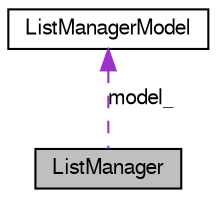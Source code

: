 digraph G
{
  bgcolor="transparent";
  edge [fontname="FreeSans",fontsize=10,labelfontname="FreeSans",labelfontsize=10];
  node [fontname="FreeSans",fontsize=10,shape=record];
  Node1 [label="ListManager",height=0.2,width=0.4,color="black", fillcolor="grey75", style="filled" fontcolor="black"];
  Node2 -> Node1 [dir=back,color="darkorchid3",fontsize=10,style="dashed",label="model_",fontname="FreeSans"];
  Node2 [label="ListManagerModel",height=0.2,width=0.4,color="black",URL="$class_list_manager_model.html",tooltip="ListManagerModel is a model class to manage a list of strings."];
}
